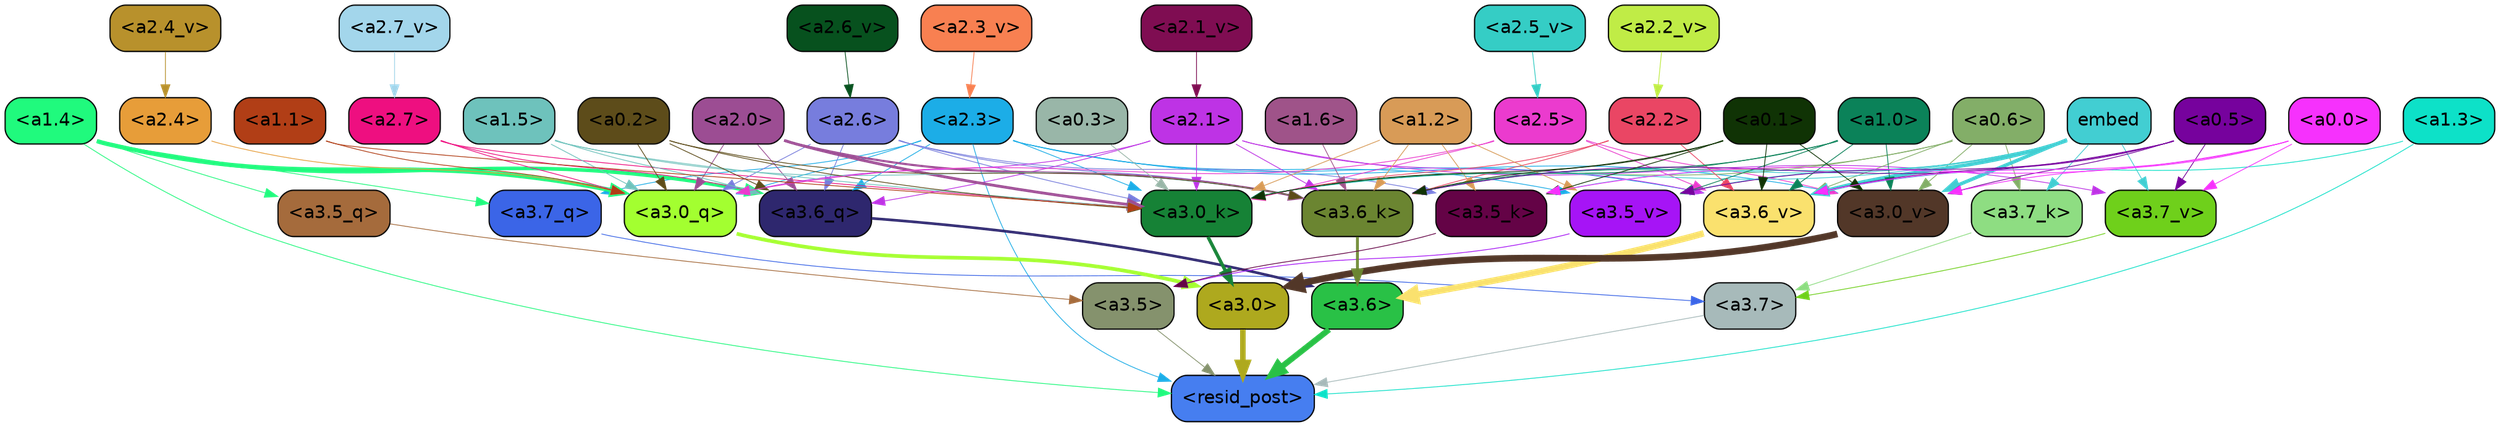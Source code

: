strict digraph "" {
	graph [bgcolor=transparent,
		layout=dot,
		overlap=false,
		splines=true
	];
	"<a3.7>"	[color=black,
		fillcolor="#a7baba",
		fontname=Helvetica,
		shape=box,
		style="filled, rounded"];
	"<resid_post>"	[color=black,
		fillcolor="#467ef0",
		fontname=Helvetica,
		shape=box,
		style="filled, rounded"];
	"<a3.7>" -> "<resid_post>"	[color="#a7baba",
		penwidth=0.6239100098609924];
	"<a3.6>"	[color=black,
		fillcolor="#29c146",
		fontname=Helvetica,
		shape=box,
		style="filled, rounded"];
	"<a3.6>" -> "<resid_post>"	[color="#29c146",
		penwidth=4.569062113761902];
	"<a3.5>"	[color=black,
		fillcolor="#85926d",
		fontname=Helvetica,
		shape=box,
		style="filled, rounded"];
	"<a3.5>" -> "<resid_post>"	[color="#85926d",
		penwidth=0.6];
	"<a3.0>"	[color=black,
		fillcolor="#aea91e",
		fontname=Helvetica,
		shape=box,
		style="filled, rounded"];
	"<a3.0>" -> "<resid_post>"	[color="#aea91e",
		penwidth=4.283544182777405];
	"<a2.3>"	[color=black,
		fillcolor="#1cade7",
		fontname=Helvetica,
		shape=box,
		style="filled, rounded"];
	"<a2.3>" -> "<resid_post>"	[color="#1cade7",
		penwidth=0.6];
	"<a3.7_q>"	[color=black,
		fillcolor="#3b65e7",
		fontname=Helvetica,
		shape=box,
		style="filled, rounded"];
	"<a2.3>" -> "<a3.7_q>"	[color="#1cade7",
		penwidth=0.6];
	"<a3.6_q>"	[color=black,
		fillcolor="#2e276e",
		fontname=Helvetica,
		shape=box,
		style="filled, rounded"];
	"<a2.3>" -> "<a3.6_q>"	[color="#1cade7",
		penwidth=0.6];
	"<a3.0_q>"	[color=black,
		fillcolor="#a3ff30",
		fontname=Helvetica,
		shape=box,
		style="filled, rounded"];
	"<a2.3>" -> "<a3.0_q>"	[color="#1cade7",
		penwidth=0.6];
	"<a3.0_k>"	[color=black,
		fillcolor="#168236",
		fontname=Helvetica,
		shape=box,
		style="filled, rounded"];
	"<a2.3>" -> "<a3.0_k>"	[color="#1cade7",
		penwidth=0.6];
	"<a3.6_v>"	[color=black,
		fillcolor="#fae16e",
		fontname=Helvetica,
		shape=box,
		style="filled, rounded"];
	"<a2.3>" -> "<a3.6_v>"	[color="#1cade7",
		penwidth=0.6];
	"<a3.5_v>"	[color=black,
		fillcolor="#a614f6",
		fontname=Helvetica,
		shape=box,
		style="filled, rounded"];
	"<a2.3>" -> "<a3.5_v>"	[color="#1cade7",
		penwidth=0.6];
	"<a3.0_v>"	[color=black,
		fillcolor="#523728",
		fontname=Helvetica,
		shape=box,
		style="filled, rounded"];
	"<a2.3>" -> "<a3.0_v>"	[color="#1cade7",
		penwidth=0.6];
	"<a1.4>"	[color=black,
		fillcolor="#20fa7d",
		fontname=Helvetica,
		shape=box,
		style="filled, rounded"];
	"<a1.4>" -> "<resid_post>"	[color="#20fa7d",
		penwidth=0.6];
	"<a1.4>" -> "<a3.7_q>"	[color="#20fa7d",
		penwidth=0.6];
	"<a1.4>" -> "<a3.6_q>"	[color="#20fa7d",
		penwidth=2.7934007048606873];
	"<a3.5_q>"	[color=black,
		fillcolor="#a56b3c",
		fontname=Helvetica,
		shape=box,
		style="filled, rounded"];
	"<a1.4>" -> "<a3.5_q>"	[color="#20fa7d",
		penwidth=0.6];
	"<a1.4>" -> "<a3.0_q>"	[color="#20fa7d",
		penwidth=3.340754985809326];
	"<a1.3>"	[color=black,
		fillcolor="#0de1c8",
		fontname=Helvetica,
		shape=box,
		style="filled, rounded"];
	"<a1.3>" -> "<resid_post>"	[color="#0de1c8",
		penwidth=0.6];
	"<a1.3>" -> "<a3.6_v>"	[color="#0de1c8",
		penwidth=0.6];
	"<a3.7_q>" -> "<a3.7>"	[color="#3b65e7",
		penwidth=0.6];
	"<a3.6_q>" -> "<a3.6>"	[color="#2e276e",
		penwidth=2.0347584784030914];
	"<a3.5_q>" -> "<a3.5>"	[color="#a56b3c",
		penwidth=0.6];
	"<a3.0_q>" -> "<a3.0>"	[color="#a3ff30",
		penwidth=2.8635367155075073];
	"<a3.7_k>"	[color=black,
		fillcolor="#8edd82",
		fontname=Helvetica,
		shape=box,
		style="filled, rounded"];
	"<a3.7_k>" -> "<a3.7>"	[color="#8edd82",
		penwidth=0.6];
	"<a3.6_k>"	[color=black,
		fillcolor="#6b8531",
		fontname=Helvetica,
		shape=box,
		style="filled, rounded"];
	"<a3.6_k>" -> "<a3.6>"	[color="#6b8531",
		penwidth=2.1760786175727844];
	"<a3.5_k>"	[color=black,
		fillcolor="#640346",
		fontname=Helvetica,
		shape=box,
		style="filled, rounded"];
	"<a3.5_k>" -> "<a3.5>"	[color="#640346",
		penwidth=0.6];
	"<a3.0_k>" -> "<a3.0>"	[color="#168236",
		penwidth=2.632905662059784];
	"<a3.7_v>"	[color=black,
		fillcolor="#6fd01b",
		fontname=Helvetica,
		shape=box,
		style="filled, rounded"];
	"<a3.7_v>" -> "<a3.7>"	[color="#6fd01b",
		penwidth=0.6];
	"<a3.6_v>" -> "<a3.6>"	[color="#fae16e",
		penwidth=4.981305837631226];
	"<a3.5_v>" -> "<a3.5>"	[color="#a614f6",
		penwidth=0.6];
	"<a3.0_v>" -> "<a3.0>"	[color="#523728",
		penwidth=5.168330669403076];
	"<a2.7>"	[color=black,
		fillcolor="#ee0f80",
		fontname=Helvetica,
		shape=box,
		style="filled, rounded"];
	"<a2.7>" -> "<a3.6_q>"	[color="#ee0f80",
		penwidth=0.6];
	"<a2.7>" -> "<a3.0_q>"	[color="#ee0f80",
		penwidth=0.6];
	"<a2.7>" -> "<a3.0_k>"	[color="#ee0f80",
		penwidth=0.6];
	"<a2.6>"	[color=black,
		fillcolor="#777ddd",
		fontname=Helvetica,
		shape=box,
		style="filled, rounded"];
	"<a2.6>" -> "<a3.6_q>"	[color="#777ddd",
		penwidth=0.6];
	"<a2.6>" -> "<a3.0_q>"	[color="#777ddd",
		penwidth=0.6];
	"<a2.6>" -> "<a3.6_k>"	[color="#777ddd",
		penwidth=0.6];
	"<a2.6>" -> "<a3.5_k>"	[color="#777ddd",
		penwidth=0.6];
	"<a2.6>" -> "<a3.0_k>"	[color="#777ddd",
		penwidth=0.6];
	"<a2.1>"	[color=black,
		fillcolor="#be33e5",
		fontname=Helvetica,
		shape=box,
		style="filled, rounded"];
	"<a2.1>" -> "<a3.6_q>"	[color="#be33e5",
		penwidth=0.6];
	"<a2.1>" -> "<a3.0_q>"	[color="#be33e5",
		penwidth=0.6];
	"<a2.1>" -> "<a3.6_k>"	[color="#be33e5",
		penwidth=0.6];
	"<a2.1>" -> "<a3.0_k>"	[color="#be33e5",
		penwidth=0.6];
	"<a2.1>" -> "<a3.7_v>"	[color="#be33e5",
		penwidth=0.6];
	"<a2.1>" -> "<a3.6_v>"	[color="#be33e5",
		penwidth=0.6];
	"<a2.0>"	[color=black,
		fillcolor="#9c4d93",
		fontname=Helvetica,
		shape=box,
		style="filled, rounded"];
	"<a2.0>" -> "<a3.6_q>"	[color="#9c4d93",
		penwidth=0.6];
	"<a2.0>" -> "<a3.0_q>"	[color="#9c4d93",
		penwidth=0.6];
	"<a2.0>" -> "<a3.6_k>"	[color="#9c4d93",
		penwidth=1.6382827460765839];
	"<a2.0>" -> "<a3.0_k>"	[color="#9c4d93",
		penwidth=2.161143198609352];
	"<a1.5>"	[color=black,
		fillcolor="#6ec2bc",
		fontname=Helvetica,
		shape=box,
		style="filled, rounded"];
	"<a1.5>" -> "<a3.6_q>"	[color="#6ec2bc",
		penwidth=0.6];
	"<a1.5>" -> "<a3.0_q>"	[color="#6ec2bc",
		penwidth=0.6];
	"<a1.5>" -> "<a3.6_k>"	[color="#6ec2bc",
		penwidth=0.6];
	"<a1.5>" -> "<a3.0_k>"	[color="#6ec2bc",
		penwidth=0.6];
	"<a0.2>"	[color=black,
		fillcolor="#5d4c1a",
		fontname=Helvetica,
		shape=box,
		style="filled, rounded"];
	"<a0.2>" -> "<a3.6_q>"	[color="#5d4c1a",
		penwidth=0.6];
	"<a0.2>" -> "<a3.0_q>"	[color="#5d4c1a",
		penwidth=0.6];
	"<a0.2>" -> "<a3.6_k>"	[color="#5d4c1a",
		penwidth=0.6];
	"<a0.2>" -> "<a3.0_k>"	[color="#5d4c1a",
		penwidth=0.6];
	"<a2.5>"	[color=black,
		fillcolor="#eb3bce",
		fontname=Helvetica,
		shape=box,
		style="filled, rounded"];
	"<a2.5>" -> "<a3.0_q>"	[color="#eb3bce",
		penwidth=0.6];
	"<a2.5>" -> "<a3.0_k>"	[color="#eb3bce",
		penwidth=0.6];
	"<a2.5>" -> "<a3.6_v>"	[color="#eb3bce",
		penwidth=0.6];
	"<a2.5>" -> "<a3.0_v>"	[color="#eb3bce",
		penwidth=0.6];
	"<a2.4>"	[color=black,
		fillcolor="#e79d39",
		fontname=Helvetica,
		shape=box,
		style="filled, rounded"];
	"<a2.4>" -> "<a3.0_q>"	[color="#e79d39",
		penwidth=0.6];
	"<a1.1>"	[color=black,
		fillcolor="#b13e16",
		fontname=Helvetica,
		shape=box,
		style="filled, rounded"];
	"<a1.1>" -> "<a3.0_q>"	[color="#b13e16",
		penwidth=0.6];
	"<a1.1>" -> "<a3.0_k>"	[color="#b13e16",
		penwidth=0.6];
	"<a0.6>"	[color=black,
		fillcolor="#83ae68",
		fontname=Helvetica,
		shape=box,
		style="filled, rounded"];
	"<a0.6>" -> "<a3.7_k>"	[color="#83ae68",
		penwidth=0.6];
	"<a0.6>" -> "<a3.6_k>"	[color="#83ae68",
		penwidth=0.6];
	"<a0.6>" -> "<a3.0_k>"	[color="#83ae68",
		penwidth=0.6];
	"<a0.6>" -> "<a3.6_v>"	[color="#83ae68",
		penwidth=0.6];
	"<a0.6>" -> "<a3.0_v>"	[color="#83ae68",
		penwidth=0.6];
	embed	[color=black,
		fillcolor="#42ced2",
		fontname=Helvetica,
		shape=box,
		style="filled, rounded"];
	embed -> "<a3.7_k>"	[color="#42ced2",
		penwidth=0.6];
	embed -> "<a3.6_k>"	[color="#42ced2",
		penwidth=0.6];
	embed -> "<a3.5_k>"	[color="#42ced2",
		penwidth=0.6];
	embed -> "<a3.0_k>"	[color="#42ced2",
		penwidth=0.6];
	embed -> "<a3.7_v>"	[color="#42ced2",
		penwidth=0.6];
	embed -> "<a3.6_v>"	[color="#42ced2",
		penwidth=2.7825746536254883];
	embed -> "<a3.5_v>"	[color="#42ced2",
		penwidth=0.6];
	embed -> "<a3.0_v>"	[color="#42ced2",
		penwidth=2.6950180530548096];
	"<a2.2>"	[color=black,
		fillcolor="#ea4664",
		fontname=Helvetica,
		shape=box,
		style="filled, rounded"];
	"<a2.2>" -> "<a3.6_k>"	[color="#ea4664",
		penwidth=0.6];
	"<a2.2>" -> "<a3.0_k>"	[color="#ea4664",
		penwidth=0.6];
	"<a2.2>" -> "<a3.6_v>"	[color="#ea4664",
		penwidth=0.6];
	"<a1.6>"	[color=black,
		fillcolor="#9f5389",
		fontname=Helvetica,
		shape=box,
		style="filled, rounded"];
	"<a1.6>" -> "<a3.6_k>"	[color="#9f5389",
		penwidth=0.6];
	"<a1.2>"	[color=black,
		fillcolor="#d89b57",
		fontname=Helvetica,
		shape=box,
		style="filled, rounded"];
	"<a1.2>" -> "<a3.6_k>"	[color="#d89b57",
		penwidth=0.6];
	"<a1.2>" -> "<a3.5_k>"	[color="#d89b57",
		penwidth=0.6];
	"<a1.2>" -> "<a3.0_k>"	[color="#d89b57",
		penwidth=0.6];
	"<a1.2>" -> "<a3.5_v>"	[color="#d89b57",
		penwidth=0.6];
	"<a1.0>"	[color=black,
		fillcolor="#0b8259",
		fontname=Helvetica,
		shape=box,
		style="filled, rounded"];
	"<a1.0>" -> "<a3.6_k>"	[color="#0b8259",
		penwidth=0.6];
	"<a1.0>" -> "<a3.0_k>"	[color="#0b8259",
		penwidth=0.6];
	"<a1.0>" -> "<a3.6_v>"	[color="#0b8259",
		penwidth=0.6];
	"<a1.0>" -> "<a3.5_v>"	[color="#0b8259",
		penwidth=0.6];
	"<a1.0>" -> "<a3.0_v>"	[color="#0b8259",
		penwidth=0.6];
	"<a0.5>"	[color=black,
		fillcolor="#76029d",
		fontname=Helvetica,
		shape=box,
		style="filled, rounded"];
	"<a0.5>" -> "<a3.6_k>"	[color="#76029d",
		penwidth=0.6];
	"<a0.5>" -> "<a3.7_v>"	[color="#76029d",
		penwidth=0.6];
	"<a0.5>" -> "<a3.6_v>"	[color="#76029d",
		penwidth=0.6];
	"<a0.5>" -> "<a3.5_v>"	[color="#76029d",
		penwidth=0.6];
	"<a0.5>" -> "<a3.0_v>"	[color="#76029d",
		penwidth=0.6];
	"<a0.1>"	[color=black,
		fillcolor="#103305",
		fontname=Helvetica,
		shape=box,
		style="filled, rounded"];
	"<a0.1>" -> "<a3.6_k>"	[color="#103305",
		penwidth=0.6];
	"<a0.1>" -> "<a3.5_k>"	[color="#103305",
		penwidth=0.6];
	"<a0.1>" -> "<a3.0_k>"	[color="#103305",
		penwidth=0.6];
	"<a0.1>" -> "<a3.6_v>"	[color="#103305",
		penwidth=0.6];
	"<a0.1>" -> "<a3.0_v>"	[color="#103305",
		penwidth=0.6];
	"<a0.0>"	[color=black,
		fillcolor="#f631fd",
		fontname=Helvetica,
		shape=box,
		style="filled, rounded"];
	"<a0.0>" -> "<a3.5_k>"	[color="#f631fd",
		penwidth=0.6];
	"<a0.0>" -> "<a3.7_v>"	[color="#f631fd",
		penwidth=0.6];
	"<a0.0>" -> "<a3.6_v>"	[color="#f631fd",
		penwidth=0.6];
	"<a0.0>" -> "<a3.0_v>"	[color="#f631fd",
		penwidth=0.6];
	"<a0.3>"	[color=black,
		fillcolor="#99b6a8",
		fontname=Helvetica,
		shape=box,
		style="filled, rounded"];
	"<a0.3>" -> "<a3.0_k>"	[color="#99b6a8",
		penwidth=0.6];
	"<a2.7_v>"	[color=black,
		fillcolor="#a3d6eb",
		fontname=Helvetica,
		shape=box,
		style="filled, rounded"];
	"<a2.7_v>" -> "<a2.7>"	[color="#a3d6eb",
		penwidth=0.6];
	"<a2.6_v>"	[color=black,
		fillcolor="#07511e",
		fontname=Helvetica,
		shape=box,
		style="filled, rounded"];
	"<a2.6_v>" -> "<a2.6>"	[color="#07511e",
		penwidth=0.6];
	"<a2.5_v>"	[color=black,
		fillcolor="#35cdc5",
		fontname=Helvetica,
		shape=box,
		style="filled, rounded"];
	"<a2.5_v>" -> "<a2.5>"	[color="#35cdc5",
		penwidth=0.6];
	"<a2.4_v>"	[color=black,
		fillcolor="#b8912c",
		fontname=Helvetica,
		shape=box,
		style="filled, rounded"];
	"<a2.4_v>" -> "<a2.4>"	[color="#b8912c",
		penwidth=0.6];
	"<a2.3_v>"	[color=black,
		fillcolor="#f88051",
		fontname=Helvetica,
		shape=box,
		style="filled, rounded"];
	"<a2.3_v>" -> "<a2.3>"	[color="#f88051",
		penwidth=0.6];
	"<a2.2_v>"	[color=black,
		fillcolor="#c0ec46",
		fontname=Helvetica,
		shape=box,
		style="filled, rounded"];
	"<a2.2_v>" -> "<a2.2>"	[color="#c0ec46",
		penwidth=0.6];
	"<a2.1_v>"	[color=black,
		fillcolor="#7f0d52",
		fontname=Helvetica,
		shape=box,
		style="filled, rounded"];
	"<a2.1_v>" -> "<a2.1>"	[color="#7f0d52",
		penwidth=0.6];
}
